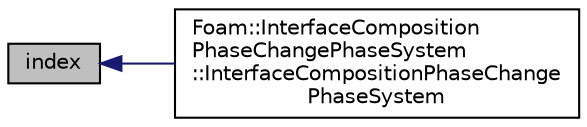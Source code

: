 digraph "index"
{
  bgcolor="transparent";
  edge [fontname="Helvetica",fontsize="10",labelfontname="Helvetica",labelfontsize="10"];
  node [fontname="Helvetica",fontsize="10",shape=record];
  rankdir="LR";
  Node1 [label="index",height=0.2,width=0.4,color="black", fillcolor="grey75", style="filled" fontcolor="black"];
  Node1 -> Node2 [dir="back",color="midnightblue",fontsize="10",style="solid",fontname="Helvetica"];
  Node2 [label="Foam::InterfaceComposition\lPhaseChangePhaseSystem\l::InterfaceCompositionPhaseChange\lPhaseSystem",height=0.2,width=0.4,color="black",URL="$classFoam_1_1InterfaceCompositionPhaseChangePhaseSystem.html#a3a2d876f035e8d8a6eeebbdf5121b89e",tooltip="Construct from fvMesh. "];
}
